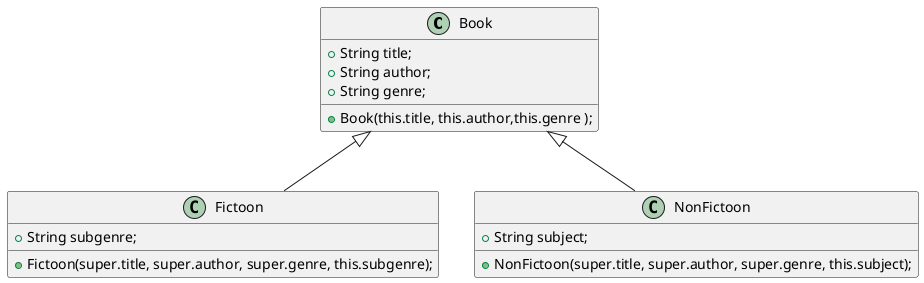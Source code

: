 @startuml Book

class Book {
  +String title;
  +String author;
  +String genre;

  +Book(this.title, this.author,this.genre );
}


class Fictoon extends Book {
  +String subgenre;
  +Fictoon(super.title, super.author, super.genre, this.subgenre);
}

class NonFictoon extends Book {
  
  +String subject;
  +NonFictoon(super.title, super.author, super.genre, this.subject);
}

@enduml